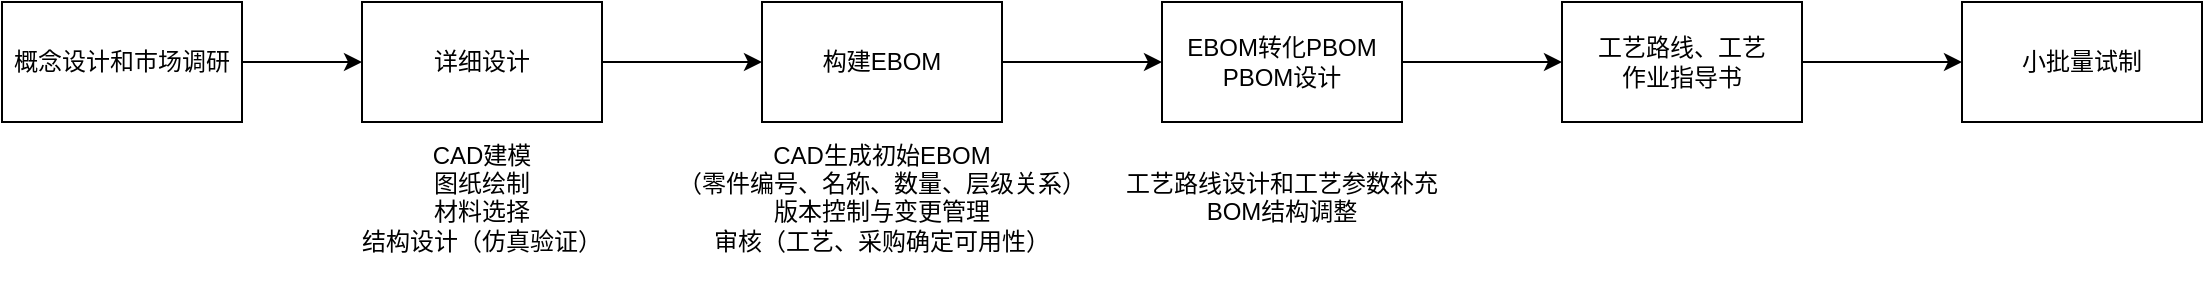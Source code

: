 <mxfile version="27.1.3">
  <diagram id="kgpKYQtTHZ0yAKxKKP6v" name="Page-1">
    <mxGraphModel dx="1426" dy="863" grid="1" gridSize="10" guides="1" tooltips="1" connect="1" arrows="1" fold="1" page="1" pageScale="1" pageWidth="850" pageHeight="1100" math="0" shadow="0">
      <root>
        <mxCell id="0" />
        <mxCell id="1" parent="0" />
        <mxCell id="0W0XDRW_tP-_jsXK928k-3" value="" style="edgeStyle=orthogonalEdgeStyle;rounded=0;orthogonalLoop=1;jettySize=auto;html=1;" edge="1" parent="1" source="0W0XDRW_tP-_jsXK928k-1" target="0W0XDRW_tP-_jsXK928k-2">
          <mxGeometry relative="1" as="geometry" />
        </mxCell>
        <mxCell id="0W0XDRW_tP-_jsXK928k-1" value="详细设计" style="rounded=0;whiteSpace=wrap;html=1;" vertex="1" parent="1">
          <mxGeometry x="240" y="120" width="120" height="60" as="geometry" />
        </mxCell>
        <mxCell id="0W0XDRW_tP-_jsXK928k-8" value="" style="edgeStyle=orthogonalEdgeStyle;rounded=0;orthogonalLoop=1;jettySize=auto;html=1;" edge="1" parent="1" source="0W0XDRW_tP-_jsXK928k-2" target="0W0XDRW_tP-_jsXK928k-7">
          <mxGeometry relative="1" as="geometry" />
        </mxCell>
        <mxCell id="0W0XDRW_tP-_jsXK928k-2" value="构建EBOM" style="rounded=0;whiteSpace=wrap;html=1;" vertex="1" parent="1">
          <mxGeometry x="440" y="120" width="120" height="60" as="geometry" />
        </mxCell>
        <mxCell id="0W0XDRW_tP-_jsXK928k-4" value="CAD建模&lt;br&gt;图纸绘制&lt;br&gt;材料选择&lt;br&gt;结构设计（仿真验证）&lt;div&gt;&lt;br&gt;&lt;/div&gt;" style="text;html=1;align=center;verticalAlign=middle;whiteSpace=wrap;rounded=0;" vertex="1" parent="1">
          <mxGeometry x="220" y="210" width="160" height="30" as="geometry" />
        </mxCell>
        <mxCell id="0W0XDRW_tP-_jsXK928k-6" style="edgeStyle=orthogonalEdgeStyle;rounded=0;orthogonalLoop=1;jettySize=auto;html=1;" edge="1" parent="1" source="0W0XDRW_tP-_jsXK928k-5" target="0W0XDRW_tP-_jsXK928k-1">
          <mxGeometry relative="1" as="geometry" />
        </mxCell>
        <mxCell id="0W0XDRW_tP-_jsXK928k-5" value="概念设计和市场调研" style="rounded=0;whiteSpace=wrap;html=1;" vertex="1" parent="1">
          <mxGeometry x="60" y="120" width="120" height="60" as="geometry" />
        </mxCell>
        <mxCell id="0W0XDRW_tP-_jsXK928k-14" value="" style="edgeStyle=orthogonalEdgeStyle;rounded=0;orthogonalLoop=1;jettySize=auto;html=1;" edge="1" parent="1" source="0W0XDRW_tP-_jsXK928k-7" target="0W0XDRW_tP-_jsXK928k-13">
          <mxGeometry relative="1" as="geometry" />
        </mxCell>
        <mxCell id="0W0XDRW_tP-_jsXK928k-7" value="EBOM转化PBOM&lt;br&gt;PBOM设计" style="whiteSpace=wrap;html=1;rounded=0;" vertex="1" parent="1">
          <mxGeometry x="640" y="120" width="120" height="60" as="geometry" />
        </mxCell>
        <mxCell id="0W0XDRW_tP-_jsXK928k-9" value="CAD生成初始EBOM&lt;br&gt;（零件编号、名称、数量、层级关系）&lt;br&gt;版本控制与变更管理&lt;br&gt;审核（工艺、采购确定可用性）&lt;br&gt;&lt;div&gt;&lt;br&gt;&lt;/div&gt;" style="text;html=1;align=center;verticalAlign=middle;whiteSpace=wrap;rounded=0;" vertex="1" parent="1">
          <mxGeometry x="385" y="210" width="230" height="30" as="geometry" />
        </mxCell>
        <mxCell id="0W0XDRW_tP-_jsXK928k-10" value="工艺路线设计和工艺参数补充&lt;br&gt;BOM结构调整&lt;br&gt;&lt;div&gt;&lt;br&gt;&lt;/div&gt;" style="text;html=1;align=center;verticalAlign=middle;whiteSpace=wrap;rounded=0;" vertex="1" parent="1">
          <mxGeometry x="620" y="210" width="160" height="30" as="geometry" />
        </mxCell>
        <mxCell id="0W0XDRW_tP-_jsXK928k-16" value="" style="edgeStyle=orthogonalEdgeStyle;rounded=0;orthogonalLoop=1;jettySize=auto;html=1;" edge="1" parent="1" source="0W0XDRW_tP-_jsXK928k-13" target="0W0XDRW_tP-_jsXK928k-15">
          <mxGeometry relative="1" as="geometry" />
        </mxCell>
        <mxCell id="0W0XDRW_tP-_jsXK928k-13" value="工艺路线、工艺&lt;br&gt;作业指导书" style="whiteSpace=wrap;html=1;rounded=0;" vertex="1" parent="1">
          <mxGeometry x="840" y="120" width="120" height="60" as="geometry" />
        </mxCell>
        <mxCell id="0W0XDRW_tP-_jsXK928k-15" value="小批量试制" style="whiteSpace=wrap;html=1;rounded=0;" vertex="1" parent="1">
          <mxGeometry x="1040" y="120" width="120" height="60" as="geometry" />
        </mxCell>
      </root>
    </mxGraphModel>
  </diagram>
</mxfile>
